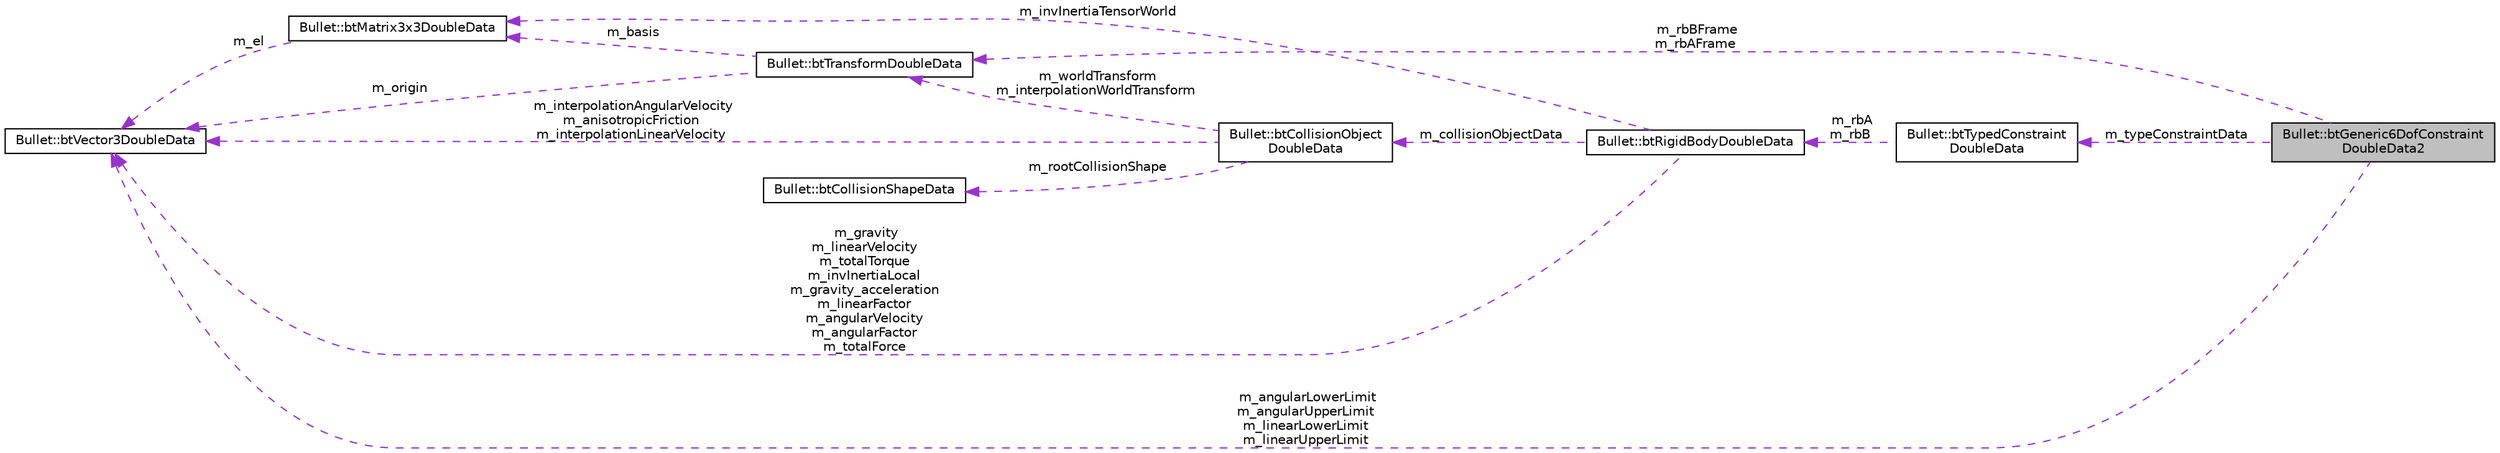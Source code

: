 digraph "Bullet::btGeneric6DofConstraintDoubleData2"
{
  edge [fontname="Helvetica",fontsize="10",labelfontname="Helvetica",labelfontsize="10"];
  node [fontname="Helvetica",fontsize="10",shape=record];
  rankdir="LR";
  Node1 [label="Bullet::btGeneric6DofConstraint\lDoubleData2",height=0.2,width=0.4,color="black", fillcolor="grey75", style="filled", fontcolor="black"];
  Node2 -> Node1 [dir="back",color="darkorchid3",fontsize="10",style="dashed",label=" m_typeConstraintData" ];
  Node2 [label="Bullet::btTypedConstraint\lDoubleData",height=0.2,width=0.4,color="black", fillcolor="white", style="filled",URL="$class_bullet_1_1bt_typed_constraint_double_data.html"];
  Node3 -> Node2 [dir="back",color="darkorchid3",fontsize="10",style="dashed",label=" m_rbA\nm_rbB" ];
  Node3 [label="Bullet::btRigidBodyDoubleData",height=0.2,width=0.4,color="black", fillcolor="white", style="filled",URL="$class_bullet_1_1bt_rigid_body_double_data.html"];
  Node4 -> Node3 [dir="back",color="darkorchid3",fontsize="10",style="dashed",label=" m_invInertiaTensorWorld" ];
  Node4 [label="Bullet::btMatrix3x3DoubleData",height=0.2,width=0.4,color="black", fillcolor="white", style="filled",URL="$class_bullet_1_1bt_matrix3x3_double_data.html"];
  Node5 -> Node4 [dir="back",color="darkorchid3",fontsize="10",style="dashed",label=" m_el" ];
  Node5 [label="Bullet::btVector3DoubleData",height=0.2,width=0.4,color="black", fillcolor="white", style="filled",URL="$class_bullet_1_1bt_vector3_double_data.html"];
  Node6 -> Node3 [dir="back",color="darkorchid3",fontsize="10",style="dashed",label=" m_collisionObjectData" ];
  Node6 [label="Bullet::btCollisionObject\lDoubleData",height=0.2,width=0.4,color="black", fillcolor="white", style="filled",URL="$class_bullet_1_1bt_collision_object_double_data.html"];
  Node7 -> Node6 [dir="back",color="darkorchid3",fontsize="10",style="dashed",label=" m_worldTransform\nm_interpolationWorldTransform" ];
  Node7 [label="Bullet::btTransformDoubleData",height=0.2,width=0.4,color="black", fillcolor="white", style="filled",URL="$class_bullet_1_1bt_transform_double_data.html"];
  Node4 -> Node7 [dir="back",color="darkorchid3",fontsize="10",style="dashed",label=" m_basis" ];
  Node5 -> Node7 [dir="back",color="darkorchid3",fontsize="10",style="dashed",label=" m_origin" ];
  Node8 -> Node6 [dir="back",color="darkorchid3",fontsize="10",style="dashed",label=" m_rootCollisionShape" ];
  Node8 [label="Bullet::btCollisionShapeData",height=0.2,width=0.4,color="black", fillcolor="white", style="filled",URL="$class_bullet_1_1bt_collision_shape_data.html"];
  Node5 -> Node6 [dir="back",color="darkorchid3",fontsize="10",style="dashed",label=" m_interpolationAngularVelocity\nm_anisotropicFriction\nm_interpolationLinearVelocity" ];
  Node5 -> Node3 [dir="back",color="darkorchid3",fontsize="10",style="dashed",label=" m_gravity\nm_linearVelocity\nm_totalTorque\nm_invInertiaLocal\nm_gravity_acceleration\nm_linearFactor\nm_angularVelocity\nm_angularFactor\nm_totalForce" ];
  Node7 -> Node1 [dir="back",color="darkorchid3",fontsize="10",style="dashed",label=" m_rbBFrame\nm_rbAFrame" ];
  Node5 -> Node1 [dir="back",color="darkorchid3",fontsize="10",style="dashed",label=" m_angularLowerLimit\nm_angularUpperLimit\nm_linearLowerLimit\nm_linearUpperLimit" ];
}
